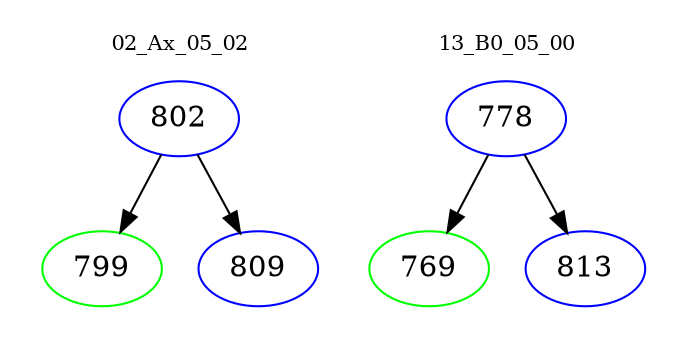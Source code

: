 digraph{
subgraph cluster_0 {
color = white
label = "02_Ax_05_02";
fontsize=10;
T0_802 [label="802", color="blue"]
T0_802 -> T0_799 [color="black"]
T0_799 [label="799", color="green"]
T0_802 -> T0_809 [color="black"]
T0_809 [label="809", color="blue"]
}
subgraph cluster_1 {
color = white
label = "13_B0_05_00";
fontsize=10;
T1_778 [label="778", color="blue"]
T1_778 -> T1_769 [color="black"]
T1_769 [label="769", color="green"]
T1_778 -> T1_813 [color="black"]
T1_813 [label="813", color="blue"]
}
}
